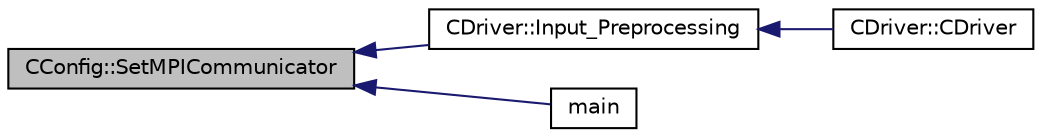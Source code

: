 digraph "CConfig::SetMPICommunicator"
{
  edge [fontname="Helvetica",fontsize="10",labelfontname="Helvetica",labelfontsize="10"];
  node [fontname="Helvetica",fontsize="10",shape=record];
  rankdir="LR";
  Node15057 [label="CConfig::SetMPICommunicator",height=0.2,width=0.4,color="black", fillcolor="grey75", style="filled", fontcolor="black"];
  Node15057 -> Node15058 [dir="back",color="midnightblue",fontsize="10",style="solid",fontname="Helvetica"];
  Node15058 [label="CDriver::Input_Preprocessing",height=0.2,width=0.4,color="black", fillcolor="white", style="filled",URL="$class_c_driver.html#a8310a8cc3f5bd3d2bb70340b44000562",tooltip="Read in the config and mesh files. "];
  Node15058 -> Node15059 [dir="back",color="midnightblue",fontsize="10",style="solid",fontname="Helvetica"];
  Node15059 [label="CDriver::CDriver",height=0.2,width=0.4,color="black", fillcolor="white", style="filled",URL="$class_c_driver.html#a3fca4a013a6efa9bbb38fe78a86b5f3d",tooltip="Constructor of the class. "];
  Node15057 -> Node15060 [dir="back",color="midnightblue",fontsize="10",style="solid",fontname="Helvetica"];
  Node15060 [label="main",height=0.2,width=0.4,color="black", fillcolor="white", style="filled",URL="$_s_u2___d_e_f_8cpp.html#a0ddf1224851353fc92bfbff6f499fa97"];
}
